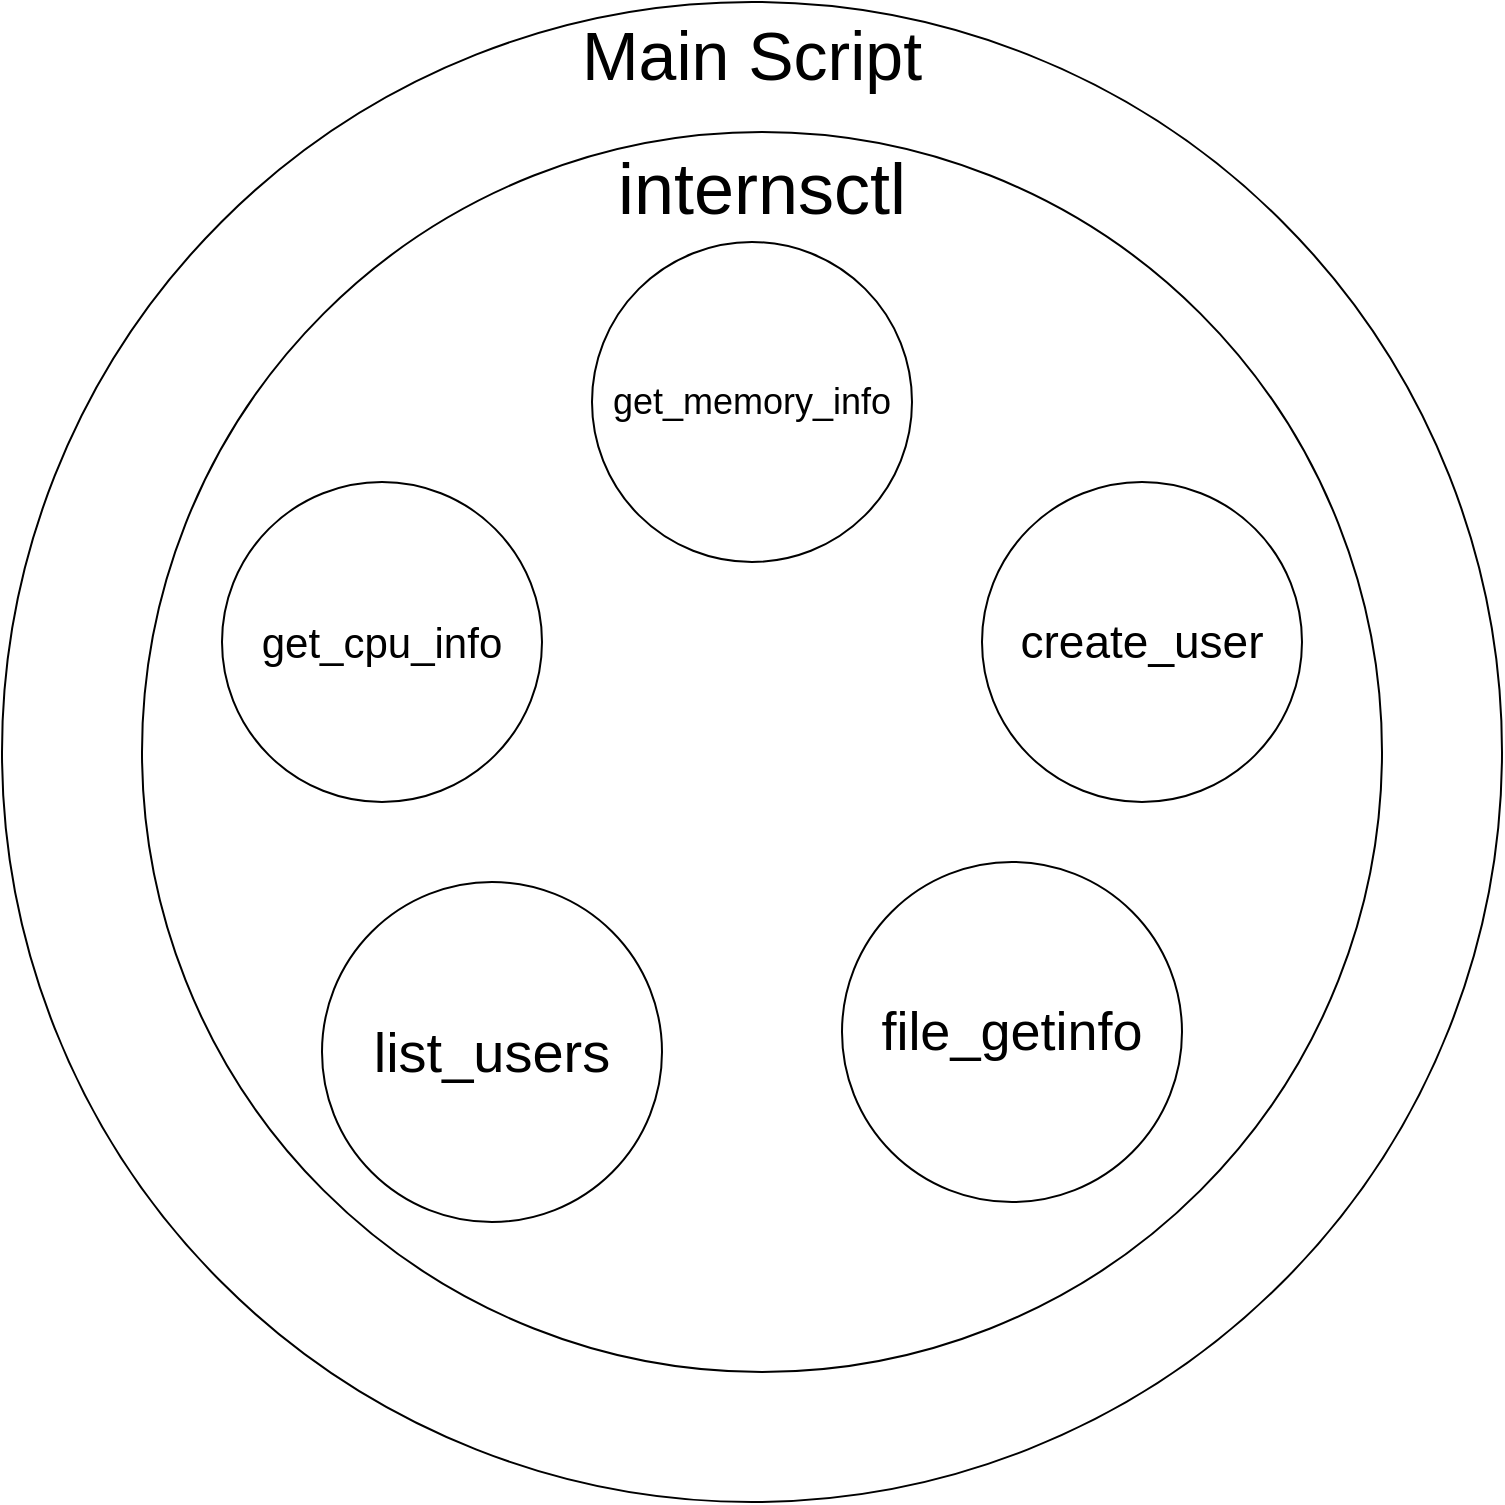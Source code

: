 <mxfile version="22.1.11" type="device">
  <diagram name="Page-1" id="DhEzug-SRXJGOD-ie6kX">
    <mxGraphModel dx="1323" dy="687" grid="1" gridSize="10" guides="1" tooltips="1" connect="1" arrows="1" fold="1" page="1" pageScale="1" pageWidth="827" pageHeight="1169" math="0" shadow="0">
      <root>
        <mxCell id="0" />
        <mxCell id="1" parent="0" />
        <mxCell id="Nna9GpIXTsRF0iKO7nXj-17" value="Main Script" style="ellipse;whiteSpace=wrap;html=1;aspect=fixed;align=center;horizontal=1;verticalAlign=top;fontSize=34;" vertex="1" parent="1">
          <mxGeometry x="40" y="30" width="750" height="750" as="geometry" />
        </mxCell>
        <mxCell id="Nna9GpIXTsRF0iKO7nXj-18" value="internsctl" style="ellipse;whiteSpace=wrap;html=1;aspect=fixed;align=center;verticalAlign=top;fontSize=36;" vertex="1" parent="1">
          <mxGeometry x="110" y="95" width="620" height="620" as="geometry" />
        </mxCell>
        <mxCell id="Nna9GpIXTsRF0iKO7nXj-19" value="get_cpu_info  " style="ellipse;whiteSpace=wrap;html=1;aspect=fixed;fontSize=21;" vertex="1" parent="1">
          <mxGeometry x="150" y="270" width="160" height="160" as="geometry" />
        </mxCell>
        <mxCell id="Nna9GpIXTsRF0iKO7nXj-20" value="get_memory_info" style="ellipse;whiteSpace=wrap;html=1;aspect=fixed;fontSize=18;" vertex="1" parent="1">
          <mxGeometry x="335" y="150" width="160" height="160" as="geometry" />
        </mxCell>
        <mxCell id="Nna9GpIXTsRF0iKO7nXj-21" value="create_user  " style="ellipse;whiteSpace=wrap;html=1;aspect=fixed;fontSize=23;" vertex="1" parent="1">
          <mxGeometry x="530" y="270" width="160" height="160" as="geometry" />
        </mxCell>
        <mxCell id="Nna9GpIXTsRF0iKO7nXj-22" value="list_users   " style="ellipse;whiteSpace=wrap;html=1;aspect=fixed;fontSize=28;" vertex="1" parent="1">
          <mxGeometry x="200" y="470" width="170" height="170" as="geometry" />
        </mxCell>
        <mxCell id="Nna9GpIXTsRF0iKO7nXj-23" value="file_getinfo " style="ellipse;whiteSpace=wrap;html=1;aspect=fixed;fontSize=27;" vertex="1" parent="1">
          <mxGeometry x="460" y="460" width="170" height="170" as="geometry" />
        </mxCell>
      </root>
    </mxGraphModel>
  </diagram>
</mxfile>
